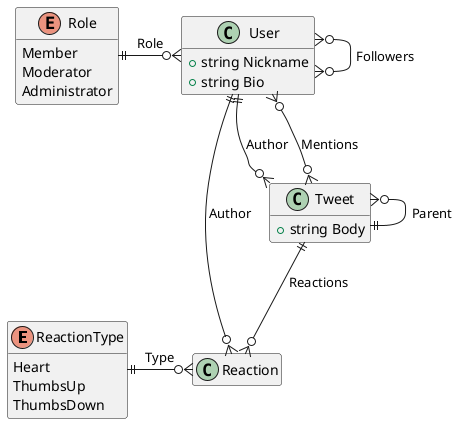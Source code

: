 @startuml "domain"
hide empty members

enum ReactionType {
    Heart
    ThumbsUp
    ThumbsDown
}

class Reaction {

}
Reaction }o-left-|| ReactionType : Type

class Tweet {
    +string Body
}
Tweet ||--o{ Reaction : Reactions
Tweet }o--|| Tweet : Parent

enum Role {
    Member
    Moderator
    Administrator
}

class User {
    +string Nickname
    +string Bio
}
User ||--o{ Tweet : Author
User }o-left-|| Role : Role
User }o--o{ User : Followers
User ||--o{ Reaction : Author
Tweet }o--o{ User : Mentions

@enduml